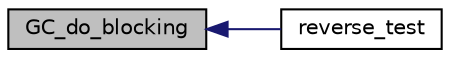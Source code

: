 digraph "GC_do_blocking"
{
  edge [fontname="Helvetica",fontsize="10",labelfontname="Helvetica",labelfontsize="10"];
  node [fontname="Helvetica",fontsize="10",shape=record];
  rankdir="LR";
  Node913 [label="GC_do_blocking",height=0.2,width=0.4,color="black", fillcolor="grey75", style="filled", fontcolor="black"];
  Node913 -> Node914 [dir="back",color="midnightblue",fontsize="10",style="solid",fontname="Helvetica"];
  Node914 [label="reverse_test",height=0.2,width=0.4,color="black", fillcolor="white", style="filled",URL="$d4/d12/3rd_party_2gc_2tests_2test_8c.html#a66380dd91e1888369d9921c4b740d6d5"];
}
